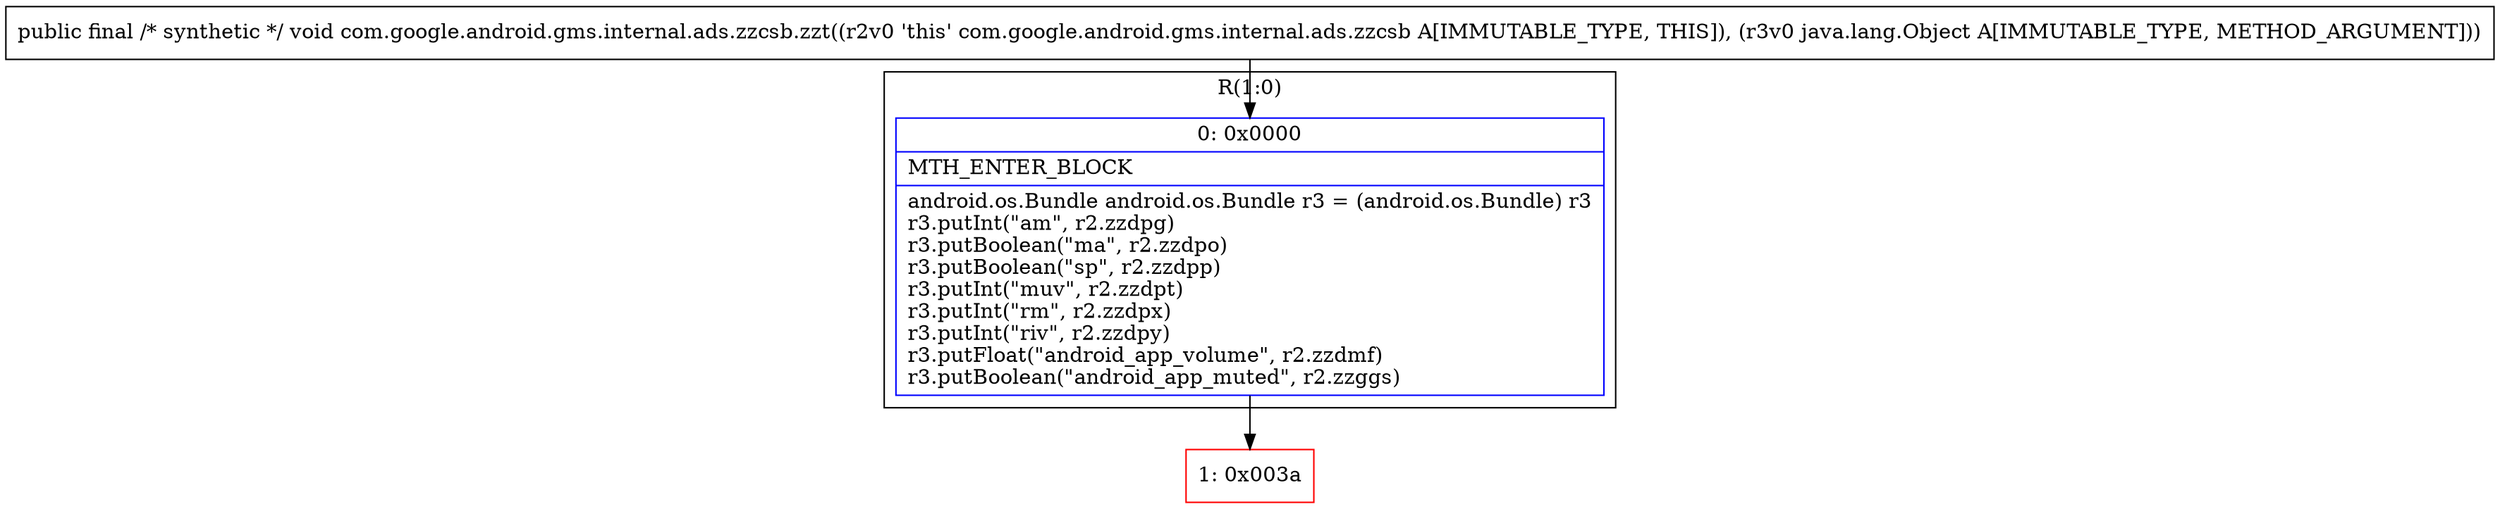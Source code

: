digraph "CFG forcom.google.android.gms.internal.ads.zzcsb.zzt(Ljava\/lang\/Object;)V" {
subgraph cluster_Region_1291652225 {
label = "R(1:0)";
node [shape=record,color=blue];
Node_0 [shape=record,label="{0\:\ 0x0000|MTH_ENTER_BLOCK\l|android.os.Bundle android.os.Bundle r3 = (android.os.Bundle) r3\lr3.putInt(\"am\", r2.zzdpg)\lr3.putBoolean(\"ma\", r2.zzdpo)\lr3.putBoolean(\"sp\", r2.zzdpp)\lr3.putInt(\"muv\", r2.zzdpt)\lr3.putInt(\"rm\", r2.zzdpx)\lr3.putInt(\"riv\", r2.zzdpy)\lr3.putFloat(\"android_app_volume\", r2.zzdmf)\lr3.putBoolean(\"android_app_muted\", r2.zzggs)\l}"];
}
Node_1 [shape=record,color=red,label="{1\:\ 0x003a}"];
MethodNode[shape=record,label="{public final \/* synthetic *\/ void com.google.android.gms.internal.ads.zzcsb.zzt((r2v0 'this' com.google.android.gms.internal.ads.zzcsb A[IMMUTABLE_TYPE, THIS]), (r3v0 java.lang.Object A[IMMUTABLE_TYPE, METHOD_ARGUMENT])) }"];
MethodNode -> Node_0;
Node_0 -> Node_1;
}

